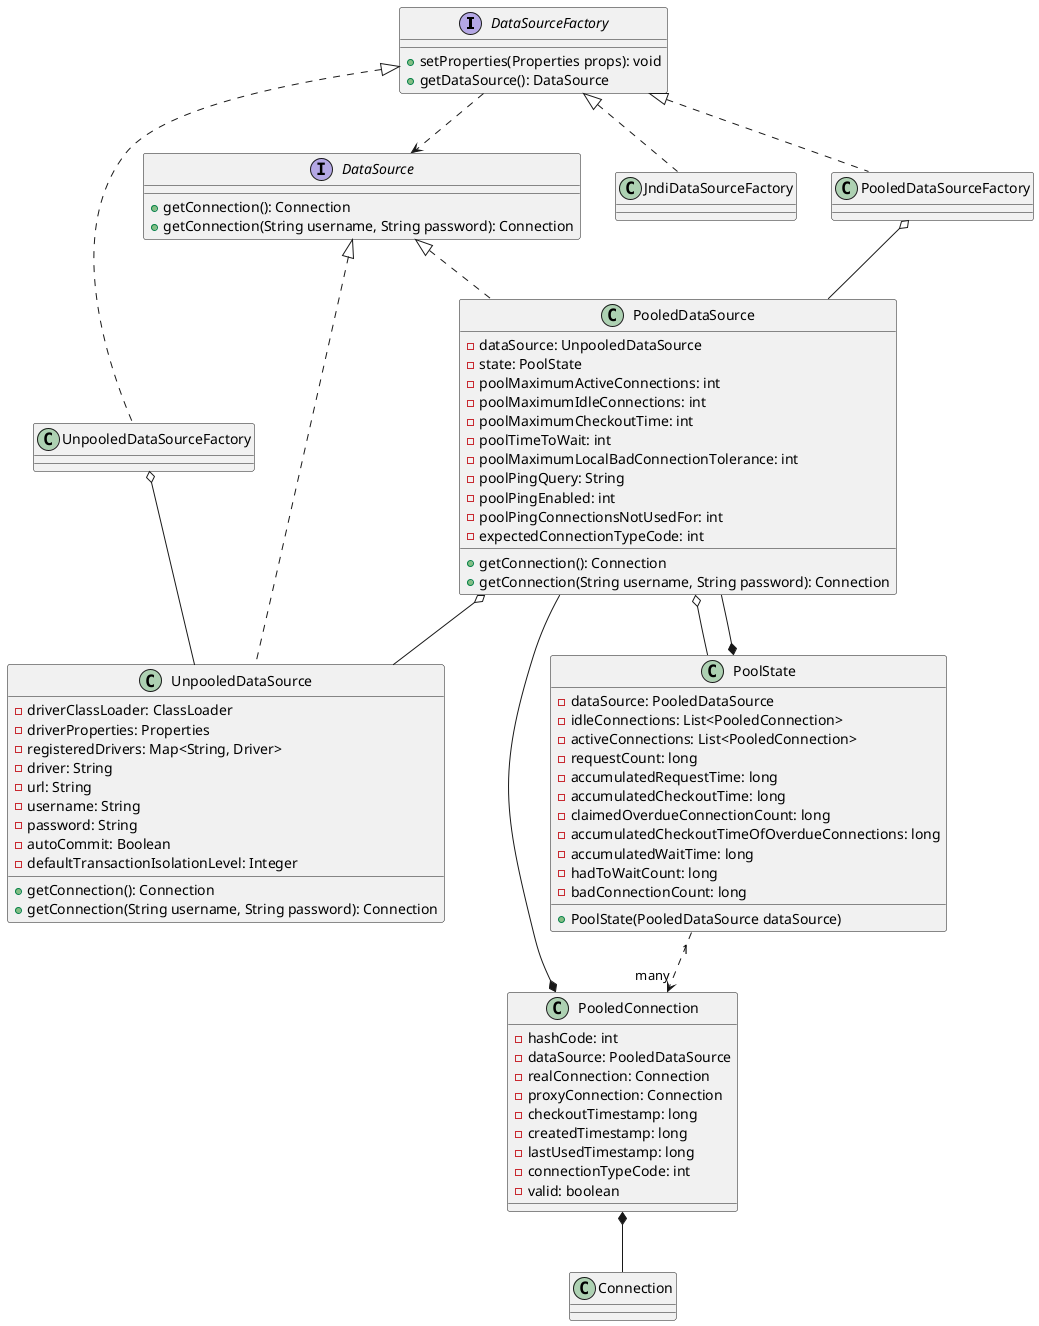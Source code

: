 @startuml


interface DataSourceFactory {
    + setProperties(Properties props): void
    + getDataSource(): DataSource
}

class UnpooledDataSourceFactory {
}

class PooledDataSourceFactory {

}

class JndiDataSourceFactory {

}

DataSourceFactory <|.. UnpooledDataSourceFactory
DataSourceFactory <|.. PooledDataSourceFactory
DataSourceFactory <|.. JndiDataSourceFactory

PooledDataSourceFactory o-- PooledDataSource
UnpooledDataSourceFactory o-- UnpooledDataSource

interface DataSource {
    + getConnection(): Connection
    + getConnection(String username, String password): Connection
}

class UnpooledDataSource {
    - driverClassLoader: ClassLoader
    - driverProperties: Properties
    - registeredDrivers: Map<String, Driver>
    - driver: String
    - url: String
    - username: String
    - password: String
    - autoCommit: Boolean
    - defaultTransactionIsolationLevel: Integer

    + getConnection(): Connection
    + getConnection(String username, String password): Connection
}

class PooledDataSource {
    - dataSource: UnpooledDataSource
    - state: PoolState
    - poolMaximumActiveConnections: int
    - poolMaximumIdleConnections: int
    - poolMaximumCheckoutTime: int
    - poolTimeToWait: int
    - poolMaximumLocalBadConnectionTolerance: int
    - poolPingQuery: String
    - poolPingEnabled: int
    - poolPingConnectionsNotUsedFor: int
    - expectedConnectionTypeCode: int

    + getConnection(): Connection
    + getConnection(String username, String password): Connection
}

class PoolState {
    - dataSource: PooledDataSource
    - idleConnections: List<PooledConnection>
    - activeConnections: List<PooledConnection>
    - requestCount: long
    - accumulatedRequestTime: long
    - accumulatedCheckoutTime: long
    - claimedOverdueConnectionCount: long
    - accumulatedCheckoutTimeOfOverdueConnections: long
    - accumulatedWaitTime: long
    - hadToWaitCount: long
    - badConnectionCount: long

    + PoolState(PooledDataSource dataSource)
}

class PooledConnection {
    - hashCode: int
    - dataSource: PooledDataSource
    - realConnection: Connection
    - proxyConnection: Connection
    - checkoutTimestamp: long
    - createdTimestamp: long
    - lastUsedTimestamp: long
    - connectionTypeCode: int
    - valid: boolean
}


DataSource <|.. UnpooledDataSource
DataSource <|.. PooledDataSource

PooledDataSource o-- UnpooledDataSource
PooledDataSource o-- PoolState
PoolState *-- PooledDataSource

DataSourceFactory ..> DataSource

PoolState "1" ..> "many" PooledConnection

PooledConnection *-- PooledDataSource
PooledConnection *-- Connection

@enduml